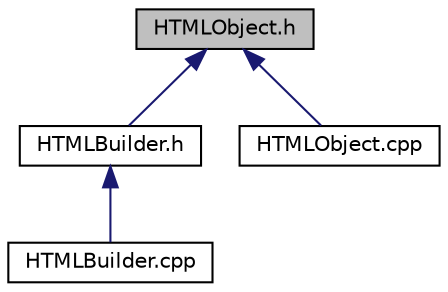 digraph "HTMLObject.h"
{
  edge [fontname="Helvetica",fontsize="10",labelfontname="Helvetica",labelfontsize="10"];
  node [fontname="Helvetica",fontsize="10",shape=record];
  Node5 [label="HTMLObject.h",height=0.2,width=0.4,color="black", fillcolor="grey75", style="filled", fontcolor="black"];
  Node5 -> Node6 [dir="back",color="midnightblue",fontsize="10",style="solid",fontname="Helvetica"];
  Node6 [label="HTMLBuilder.h",height=0.2,width=0.4,color="black", fillcolor="white", style="filled",URL="$_h_t_m_l_builder_8h.html"];
  Node6 -> Node7 [dir="back",color="midnightblue",fontsize="10",style="solid",fontname="Helvetica"];
  Node7 [label="HTMLBuilder.cpp",height=0.2,width=0.4,color="black", fillcolor="white", style="filled",URL="$_h_t_m_l_builder_8cpp.html"];
  Node5 -> Node8 [dir="back",color="midnightblue",fontsize="10",style="solid",fontname="Helvetica"];
  Node8 [label="HTMLObject.cpp",height=0.2,width=0.4,color="black", fillcolor="white", style="filled",URL="$_h_t_m_l_object_8cpp.html"];
}
